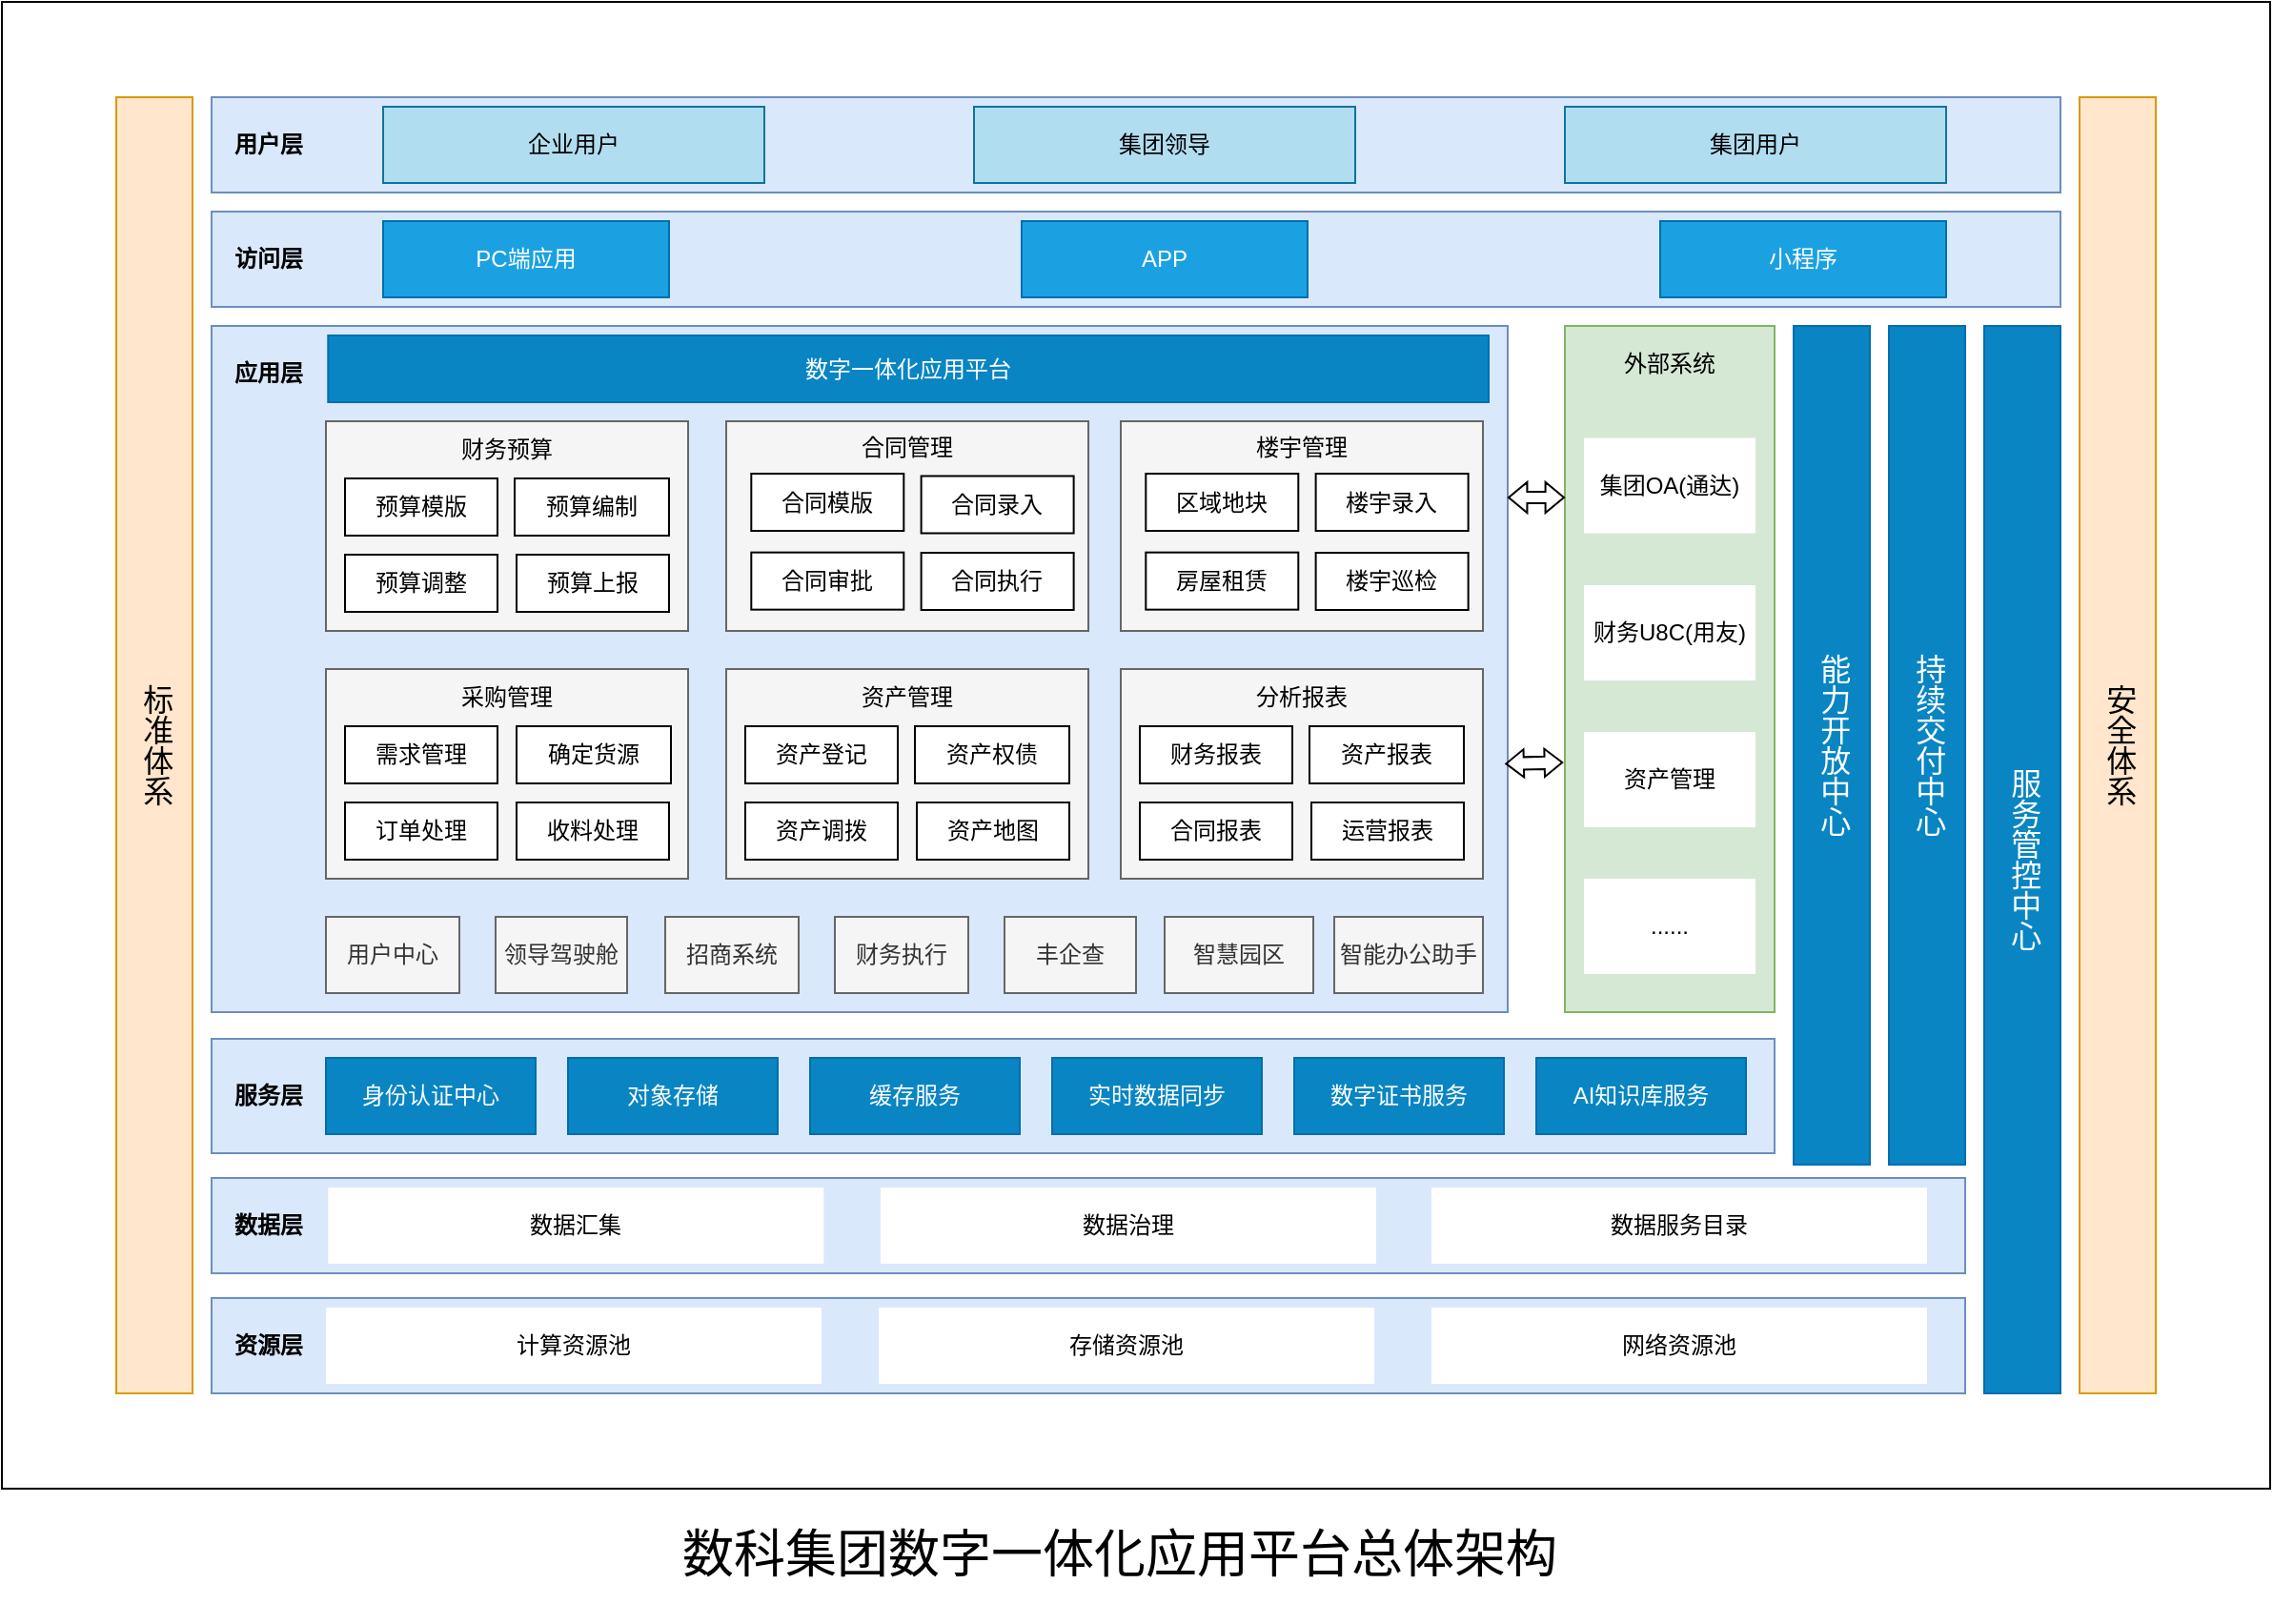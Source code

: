 <mxfile version="28.0.3">
  <diagram name="第 1 页" id="wYi0GIdVgV5EmHJcxPwF">
    <mxGraphModel dx="1306" dy="809" grid="1" gridSize="10" guides="1" tooltips="1" connect="1" arrows="1" fold="1" page="1" pageScale="1" pageWidth="827" pageHeight="1169" math="0" shadow="0">
      <root>
        <mxCell id="0" />
        <mxCell id="1" parent="0" />
        <mxCell id="JPFGnf2haVgzhsDRo2F7-1" value="" style="rounded=0;whiteSpace=wrap;html=1;" parent="1" vertex="1">
          <mxGeometry x="50" y="120" width="1190" height="780" as="geometry" />
        </mxCell>
        <mxCell id="JPFGnf2haVgzhsDRo2F7-2" value="标准体系" style="rounded=0;whiteSpace=wrap;html=1;textDirection=vertical-lr;fillColor=#ffe6cc;strokeColor=#d79b00;fontSize=16;" parent="1" vertex="1">
          <mxGeometry x="110" y="170" width="40" height="680" as="geometry" />
        </mxCell>
        <mxCell id="JPFGnf2haVgzhsDRo2F7-3" value="" style="rounded=0;whiteSpace=wrap;html=1;fillColor=#dae8fc;strokeColor=#6c8ebf;" parent="1" vertex="1">
          <mxGeometry x="160" y="170" width="970" height="50" as="geometry" />
        </mxCell>
        <mxCell id="JPFGnf2haVgzhsDRo2F7-4" value="用户层" style="text;html=1;align=center;verticalAlign=middle;whiteSpace=wrap;rounded=0;fontStyle=1" parent="1" vertex="1">
          <mxGeometry x="160" y="180" width="60" height="30" as="geometry" />
        </mxCell>
        <mxCell id="JPFGnf2haVgzhsDRo2F7-5" value="企业用户" style="rounded=0;whiteSpace=wrap;html=1;fillColor=#b1ddf0;strokeColor=#10739e;" parent="1" vertex="1">
          <mxGeometry x="250" y="175" width="200" height="40" as="geometry" />
        </mxCell>
        <mxCell id="JPFGnf2haVgzhsDRo2F7-10" value="" style="rounded=0;whiteSpace=wrap;html=1;fillColor=#dae8fc;strokeColor=#6c8ebf;" parent="1" vertex="1">
          <mxGeometry x="160" y="230" width="970" height="50" as="geometry" />
        </mxCell>
        <mxCell id="JPFGnf2haVgzhsDRo2F7-11" value="访问层" style="text;html=1;align=center;verticalAlign=middle;whiteSpace=wrap;rounded=0;fontStyle=1" parent="1" vertex="1">
          <mxGeometry x="160" y="240" width="60" height="30" as="geometry" />
        </mxCell>
        <mxCell id="JPFGnf2haVgzhsDRo2F7-17" value="" style="rounded=0;whiteSpace=wrap;html=1;fillColor=#dae8fc;strokeColor=#6c8ebf;" parent="1" vertex="1">
          <mxGeometry x="160" y="290" width="680" height="360" as="geometry" />
        </mxCell>
        <mxCell id="JPFGnf2haVgzhsDRo2F7-18" value="应用层" style="text;html=1;align=center;verticalAlign=middle;whiteSpace=wrap;rounded=0;fontStyle=1" parent="1" vertex="1">
          <mxGeometry x="160" y="300" width="60" height="30" as="geometry" />
        </mxCell>
        <mxCell id="JPFGnf2haVgzhsDRo2F7-69" value="招商系统" style="rounded=0;whiteSpace=wrap;html=1;fillColor=#f5f5f5;fontColor=#333333;strokeColor=#666666;" parent="1" vertex="1">
          <mxGeometry x="398" y="600" width="70" height="40" as="geometry" />
        </mxCell>
        <mxCell id="JPFGnf2haVgzhsDRo2F7-70" value="丰企查" style="rounded=0;whiteSpace=wrap;html=1;fillColor=#f5f5f5;fontColor=#333333;strokeColor=#666666;" parent="1" vertex="1">
          <mxGeometry x="576" y="600" width="69" height="40" as="geometry" />
        </mxCell>
        <mxCell id="JPFGnf2haVgzhsDRo2F7-71" value="智慧园区" style="rounded=0;whiteSpace=wrap;html=1;fillColor=#f5f5f5;fontColor=#333333;strokeColor=#666666;" parent="1" vertex="1">
          <mxGeometry x="660" y="600" width="78" height="40" as="geometry" />
        </mxCell>
        <mxCell id="JPFGnf2haVgzhsDRo2F7-73" value="财务执行" style="rounded=0;whiteSpace=wrap;html=1;fillColor=#f5f5f5;fontColor=#333333;strokeColor=#666666;" parent="1" vertex="1">
          <mxGeometry x="487" y="600" width="70" height="40" as="geometry" />
        </mxCell>
        <mxCell id="JPFGnf2haVgzhsDRo2F7-19" value="" style="rounded=0;whiteSpace=wrap;html=1;fillColor=#f5f5f5;fontColor=#333333;strokeColor=#666666;" parent="1" vertex="1">
          <mxGeometry x="220" y="340" width="190" height="110" as="geometry" />
        </mxCell>
        <mxCell id="JPFGnf2haVgzhsDRo2F7-20" value="财务预算" style="text;html=1;align=center;verticalAlign=middle;whiteSpace=wrap;rounded=0;" parent="1" vertex="1">
          <mxGeometry x="285" y="340" width="60" height="30" as="geometry" />
        </mxCell>
        <mxCell id="JPFGnf2haVgzhsDRo2F7-30" value="预算模版" style="rounded=0;whiteSpace=wrap;html=1;strokeColor=default;" parent="1" vertex="1">
          <mxGeometry x="230" y="370" width="80" height="30" as="geometry" />
        </mxCell>
        <mxCell id="JPFGnf2haVgzhsDRo2F7-31" value="预算编制" style="rounded=0;whiteSpace=wrap;html=1;" parent="1" vertex="1">
          <mxGeometry x="319" y="370" width="81" height="30" as="geometry" />
        </mxCell>
        <mxCell id="JPFGnf2haVgzhsDRo2F7-32" value="预算调整" style="rounded=0;whiteSpace=wrap;html=1;" parent="1" vertex="1">
          <mxGeometry x="230" y="410" width="80" height="30" as="geometry" />
        </mxCell>
        <mxCell id="JPFGnf2haVgzhsDRo2F7-38" value="预算上报" style="rounded=0;whiteSpace=wrap;html=1;" parent="1" vertex="1">
          <mxGeometry x="320" y="410" width="80" height="30" as="geometry" />
        </mxCell>
        <mxCell id="JPFGnf2haVgzhsDRo2F7-28" value="" style="rounded=0;whiteSpace=wrap;html=1;fillColor=#f5f5f5;fontColor=#333333;strokeColor=#666666;" parent="1" vertex="1">
          <mxGeometry x="430" y="340" width="190" height="110" as="geometry" />
        </mxCell>
        <mxCell id="JPFGnf2haVgzhsDRo2F7-29" value="合同管理" style="text;html=1;align=center;verticalAlign=middle;whiteSpace=wrap;rounded=0;" parent="1" vertex="1">
          <mxGeometry x="481.154" y="340" width="87.692" height="28.75" as="geometry" />
        </mxCell>
        <mxCell id="JPFGnf2haVgzhsDRo2F7-78" value="合同模版" style="rounded=0;whiteSpace=wrap;html=1;" parent="1" vertex="1">
          <mxGeometry x="443.15" y="367.5" width="80" height="30" as="geometry" />
        </mxCell>
        <mxCell id="JPFGnf2haVgzhsDRo2F7-79" value="合同录入" style="rounded=0;whiteSpace=wrap;html=1;" parent="1" vertex="1">
          <mxGeometry x="532.31" y="368.75" width="80" height="30" as="geometry" />
        </mxCell>
        <mxCell id="JPFGnf2haVgzhsDRo2F7-80" value="合同审批" style="rounded=0;whiteSpace=wrap;html=1;" parent="1" vertex="1">
          <mxGeometry x="443.15" y="408.83" width="80" height="30" as="geometry" />
        </mxCell>
        <mxCell id="JPFGnf2haVgzhsDRo2F7-81" value="合同执行" style="rounded=0;whiteSpace=wrap;html=1;" parent="1" vertex="1">
          <mxGeometry x="532.31" y="409" width="80" height="30" as="geometry" />
        </mxCell>
        <mxCell id="JPFGnf2haVgzhsDRo2F7-83" value="" style="rounded=0;whiteSpace=wrap;html=1;fillColor=#f5f5f5;fontColor=#333333;strokeColor=#666666;" parent="1" vertex="1">
          <mxGeometry x="637" y="340" width="190" height="110" as="geometry" />
        </mxCell>
        <mxCell id="JPFGnf2haVgzhsDRo2F7-84" value="楼宇管理" style="text;html=1;align=center;verticalAlign=middle;whiteSpace=wrap;rounded=0;" parent="1" vertex="1">
          <mxGeometry x="688.154" y="340" width="87.692" height="28.75" as="geometry" />
        </mxCell>
        <mxCell id="JPFGnf2haVgzhsDRo2F7-85" value="区域地块" style="rounded=0;whiteSpace=wrap;html=1;" parent="1" vertex="1">
          <mxGeometry x="650.15" y="367.5" width="80" height="30" as="geometry" />
        </mxCell>
        <mxCell id="JPFGnf2haVgzhsDRo2F7-86" value="楼宇录入" style="rounded=0;whiteSpace=wrap;html=1;" parent="1" vertex="1">
          <mxGeometry x="739.31" y="367.5" width="80" height="30" as="geometry" />
        </mxCell>
        <mxCell id="JPFGnf2haVgzhsDRo2F7-87" value="房屋租赁" style="rounded=0;whiteSpace=wrap;html=1;" parent="1" vertex="1">
          <mxGeometry x="650.15" y="408.83" width="80" height="30" as="geometry" />
        </mxCell>
        <mxCell id="JPFGnf2haVgzhsDRo2F7-88" value="楼宇巡检" style="rounded=0;whiteSpace=wrap;html=1;" parent="1" vertex="1">
          <mxGeometry x="739.31" y="409" width="80" height="30" as="geometry" />
        </mxCell>
        <mxCell id="JPFGnf2haVgzhsDRo2F7-89" value="" style="rounded=0;whiteSpace=wrap;html=1;fillColor=#f5f5f5;fontColor=#333333;strokeColor=#666666;" parent="1" vertex="1">
          <mxGeometry x="220" y="470" width="190" height="110" as="geometry" />
        </mxCell>
        <mxCell id="JPFGnf2haVgzhsDRo2F7-90" value="采购管理" style="text;html=1;align=center;verticalAlign=middle;whiteSpace=wrap;rounded=0;" parent="1" vertex="1">
          <mxGeometry x="285" y="470" width="60" height="30" as="geometry" />
        </mxCell>
        <mxCell id="JPFGnf2haVgzhsDRo2F7-91" value="需求管理" style="rounded=0;whiteSpace=wrap;html=1;" parent="1" vertex="1">
          <mxGeometry x="230" y="500" width="80" height="30" as="geometry" />
        </mxCell>
        <mxCell id="JPFGnf2haVgzhsDRo2F7-92" value="确定货源" style="rounded=0;whiteSpace=wrap;html=1;" parent="1" vertex="1">
          <mxGeometry x="320" y="500" width="81" height="30" as="geometry" />
        </mxCell>
        <mxCell id="JPFGnf2haVgzhsDRo2F7-93" value="订单处理" style="rounded=0;whiteSpace=wrap;html=1;" parent="1" vertex="1">
          <mxGeometry x="230" y="540" width="80" height="30" as="geometry" />
        </mxCell>
        <mxCell id="JPFGnf2haVgzhsDRo2F7-94" value="收料处理" style="rounded=0;whiteSpace=wrap;html=1;" parent="1" vertex="1">
          <mxGeometry x="320" y="540" width="80" height="30" as="geometry" />
        </mxCell>
        <mxCell id="JPFGnf2haVgzhsDRo2F7-95" value="" style="rounded=0;whiteSpace=wrap;html=1;fillColor=#f5f5f5;fontColor=#333333;strokeColor=#666666;" parent="1" vertex="1">
          <mxGeometry x="430" y="470" width="190" height="110" as="geometry" />
        </mxCell>
        <mxCell id="JPFGnf2haVgzhsDRo2F7-96" value="资产登记" style="rounded=0;whiteSpace=wrap;html=1;" parent="1" vertex="1">
          <mxGeometry x="440" y="500" width="80" height="30" as="geometry" />
        </mxCell>
        <mxCell id="JPFGnf2haVgzhsDRo2F7-97" value="资产权债" style="rounded=0;whiteSpace=wrap;html=1;" parent="1" vertex="1">
          <mxGeometry x="529" y="500" width="81" height="30" as="geometry" />
        </mxCell>
        <mxCell id="JPFGnf2haVgzhsDRo2F7-98" value="资产调拨" style="rounded=0;whiteSpace=wrap;html=1;" parent="1" vertex="1">
          <mxGeometry x="440" y="540" width="80" height="30" as="geometry" />
        </mxCell>
        <mxCell id="JPFGnf2haVgzhsDRo2F7-99" value="资产地图" style="rounded=0;whiteSpace=wrap;html=1;" parent="1" vertex="1">
          <mxGeometry x="530" y="540" width="80" height="30" as="geometry" />
        </mxCell>
        <mxCell id="JPFGnf2haVgzhsDRo2F7-100" value="资产管理" style="text;html=1;align=center;verticalAlign=middle;whiteSpace=wrap;rounded=0;" parent="1" vertex="1">
          <mxGeometry x="495" y="470" width="60" height="30" as="geometry" />
        </mxCell>
        <mxCell id="JPFGnf2haVgzhsDRo2F7-101" value="" style="rounded=0;whiteSpace=wrap;html=1;fillColor=#f5f5f5;fontColor=#333333;strokeColor=#666666;" parent="1" vertex="1">
          <mxGeometry x="637" y="470" width="190" height="110" as="geometry" />
        </mxCell>
        <mxCell id="JPFGnf2haVgzhsDRo2F7-102" value="财务报表" style="rounded=0;whiteSpace=wrap;html=1;" parent="1" vertex="1">
          <mxGeometry x="647" y="500" width="80" height="30" as="geometry" />
        </mxCell>
        <mxCell id="JPFGnf2haVgzhsDRo2F7-103" value="资产报表" style="rounded=0;whiteSpace=wrap;html=1;" parent="1" vertex="1">
          <mxGeometry x="736" y="500" width="81" height="30" as="geometry" />
        </mxCell>
        <mxCell id="JPFGnf2haVgzhsDRo2F7-104" value="合同报表" style="rounded=0;whiteSpace=wrap;html=1;" parent="1" vertex="1">
          <mxGeometry x="647" y="540" width="80" height="30" as="geometry" />
        </mxCell>
        <mxCell id="JPFGnf2haVgzhsDRo2F7-105" value="运营报表" style="rounded=0;whiteSpace=wrap;html=1;" parent="1" vertex="1">
          <mxGeometry x="737" y="540" width="80" height="30" as="geometry" />
        </mxCell>
        <mxCell id="JPFGnf2haVgzhsDRo2F7-106" value="分析报表" style="text;html=1;align=center;verticalAlign=middle;whiteSpace=wrap;rounded=0;" parent="1" vertex="1">
          <mxGeometry x="702" y="470" width="60" height="30" as="geometry" />
        </mxCell>
        <mxCell id="JPFGnf2haVgzhsDRo2F7-107" value="" style="rounded=0;whiteSpace=wrap;html=1;fillColor=#d5e8d4;strokeColor=#82b366;" parent="1" vertex="1">
          <mxGeometry x="870" y="290" width="110" height="360" as="geometry" />
        </mxCell>
        <mxCell id="JPFGnf2haVgzhsDRo2F7-108" value="外部系统" style="text;html=1;align=center;verticalAlign=middle;whiteSpace=wrap;rounded=0;" parent="1" vertex="1">
          <mxGeometry x="895" y="295" width="60" height="30" as="geometry" />
        </mxCell>
        <mxCell id="JPFGnf2haVgzhsDRo2F7-109" value="集团OA(通达)" style="rounded=0;whiteSpace=wrap;html=1;strokeColor=none;align=center;" parent="1" vertex="1">
          <mxGeometry x="880" y="348.75" width="90" height="50" as="geometry" />
        </mxCell>
        <mxCell id="JPFGnf2haVgzhsDRo2F7-110" value="财务U8C(用友)" style="rounded=0;whiteSpace=wrap;html=1;strokeColor=none;align=center;" parent="1" vertex="1">
          <mxGeometry x="880" y="426" width="90" height="50" as="geometry" />
        </mxCell>
        <mxCell id="JPFGnf2haVgzhsDRo2F7-113" value="" style="shape=flexArrow;endArrow=classic;startArrow=classic;html=1;rounded=0;entryX=0;entryY=0.25;entryDx=0;entryDy=0;exitX=1;exitY=0.25;exitDx=0;exitDy=0;startWidth=9.2;startSize=2.904;endWidth=9.2;endSize=2.904;width=5.918;" parent="1" source="JPFGnf2haVgzhsDRo2F7-17" target="JPFGnf2haVgzhsDRo2F7-107" edge="1">
          <mxGeometry width="100" height="100" relative="1" as="geometry">
            <mxPoint x="850" y="439" as="sourcePoint" />
            <mxPoint x="950" y="339" as="targetPoint" />
          </mxGeometry>
        </mxCell>
        <mxCell id="JPFGnf2haVgzhsDRo2F7-114" value="" style="shape=flexArrow;endArrow=classic;startArrow=classic;html=1;rounded=0;exitX=0.998;exitY=0.638;exitDx=0;exitDy=0;startWidth=7.035;startSize=2.763;endWidth=7.035;endSize=2.763;exitPerimeter=0;entryX=-0.008;entryY=0.636;entryDx=0;entryDy=0;entryPerimeter=0;width=6.531;" parent="1" source="JPFGnf2haVgzhsDRo2F7-17" target="JPFGnf2haVgzhsDRo2F7-107" edge="1">
          <mxGeometry width="100" height="100" relative="1" as="geometry">
            <mxPoint x="840" y="540" as="sourcePoint" />
            <mxPoint x="890" y="545" as="targetPoint" />
          </mxGeometry>
        </mxCell>
        <mxCell id="JPFGnf2haVgzhsDRo2F7-115" value="......" style="rounded=0;whiteSpace=wrap;html=1;strokeColor=none;" parent="1" vertex="1">
          <mxGeometry x="880" y="580" width="90" height="50" as="geometry" />
        </mxCell>
        <mxCell id="JPFGnf2haVgzhsDRo2F7-116" value="" style="rounded=0;whiteSpace=wrap;html=1;fillColor=#dae8fc;strokeColor=#6c8ebf;" parent="1" vertex="1">
          <mxGeometry x="160" y="737" width="920" height="50" as="geometry" />
        </mxCell>
        <mxCell id="JPFGnf2haVgzhsDRo2F7-118" value="" style="rounded=0;whiteSpace=wrap;html=1;fillColor=#dae8fc;strokeColor=#6c8ebf;" parent="1" vertex="1">
          <mxGeometry x="160" y="664" width="820" height="60" as="geometry" />
        </mxCell>
        <mxCell id="JPFGnf2haVgzhsDRo2F7-119" value="服务层" style="text;html=1;align=center;verticalAlign=middle;whiteSpace=wrap;rounded=0;fontStyle=1" parent="1" vertex="1">
          <mxGeometry x="160" y="679" width="60" height="30" as="geometry" />
        </mxCell>
        <mxCell id="JPFGnf2haVgzhsDRo2F7-120" value="身份认证中心" style="rounded=0;whiteSpace=wrap;html=1;fillColor=#0985C3;fontColor=#ffffff;strokeColor=#006EAF;" parent="1" vertex="1">
          <mxGeometry x="220" y="674" width="110" height="40" as="geometry" />
        </mxCell>
        <mxCell id="JPFGnf2haVgzhsDRo2F7-121" value="对象存储" style="rounded=0;whiteSpace=wrap;html=1;fillColor=light-dark(#0985c3, #198cc4);fontColor=#ffffff;strokeColor=#006EAF;" parent="1" vertex="1">
          <mxGeometry x="347" y="674" width="110" height="40" as="geometry" />
        </mxCell>
        <mxCell id="JPFGnf2haVgzhsDRo2F7-122" value="缓存服务" style="rounded=0;whiteSpace=wrap;html=1;fillColor=#0985C3;fontColor=#ffffff;strokeColor=#006EAF;" parent="1" vertex="1">
          <mxGeometry x="474" y="674" width="110" height="40" as="geometry" />
        </mxCell>
        <mxCell id="JPFGnf2haVgzhsDRo2F7-123" value="实时数据同步" style="rounded=0;whiteSpace=wrap;html=1;fillColor=#0985C3;fontColor=#ffffff;strokeColor=#006EAF;" parent="1" vertex="1">
          <mxGeometry x="601" y="674" width="110" height="40" as="geometry" />
        </mxCell>
        <mxCell id="JPFGnf2haVgzhsDRo2F7-124" value="数字证书服务" style="rounded=0;whiteSpace=wrap;html=1;fillColor=#0985C3;fontColor=#ffffff;strokeColor=#006EAF;" parent="1" vertex="1">
          <mxGeometry x="728" y="674" width="110" height="40" as="geometry" />
        </mxCell>
        <mxCell id="JPFGnf2haVgzhsDRo2F7-125" value="AI知识库服务" style="rounded=0;whiteSpace=wrap;html=1;fillColor=#0985C3;fontColor=#ffffff;strokeColor=#006EAF;" parent="1" vertex="1">
          <mxGeometry x="855" y="674" width="110" height="40" as="geometry" />
        </mxCell>
        <mxCell id="JPFGnf2haVgzhsDRo2F7-126" value="能力开放中心" style="rounded=0;whiteSpace=wrap;html=1;textDirection=vertical-lr;fillColor=#0985C3;fontColor=#ffffff;strokeColor=#006EAF;fontSize=16;" parent="1" vertex="1">
          <mxGeometry x="990" y="290" width="40" height="440" as="geometry" />
        </mxCell>
        <mxCell id="JPFGnf2haVgzhsDRo2F7-127" value="持续交付中心" style="rounded=0;whiteSpace=wrap;html=1;textDirection=vertical-lr;fillColor=#0985C3;fontColor=#ffffff;strokeColor=#006EAF;fontSize=16;" parent="1" vertex="1">
          <mxGeometry x="1040" y="290" width="40" height="440" as="geometry" />
        </mxCell>
        <mxCell id="JPFGnf2haVgzhsDRo2F7-128" value="服务管控中心" style="rounded=0;whiteSpace=wrap;html=1;textDirection=vertical-lr;fillColor=#0985C3;fontColor=#ffffff;strokeColor=#006EAF;fontSize=16;" parent="1" vertex="1">
          <mxGeometry x="1090" y="290" width="40" height="560" as="geometry" />
        </mxCell>
        <mxCell id="JPFGnf2haVgzhsDRo2F7-129" value="数据层" style="text;html=1;align=center;verticalAlign=middle;whiteSpace=wrap;rounded=0;fontStyle=1" parent="1" vertex="1">
          <mxGeometry x="160" y="747" width="60" height="30" as="geometry" />
        </mxCell>
        <mxCell id="JPFGnf2haVgzhsDRo2F7-130" value="" style="rounded=0;whiteSpace=wrap;html=1;fillColor=#dae8fc;strokeColor=#6c8ebf;" parent="1" vertex="1">
          <mxGeometry x="160" y="800" width="920" height="50" as="geometry" />
        </mxCell>
        <mxCell id="JPFGnf2haVgzhsDRo2F7-131" value="资源层" style="text;html=1;align=center;verticalAlign=middle;whiteSpace=wrap;rounded=0;fontStyle=1" parent="1" vertex="1">
          <mxGeometry x="160" y="810" width="60" height="30" as="geometry" />
        </mxCell>
        <mxCell id="JPFGnf2haVgzhsDRo2F7-132" value="安全体系" style="rounded=0;whiteSpace=wrap;html=1;textDirection=vertical-lr;fillColor=#ffe6cc;strokeColor=#d79b00;fontSize=16;" parent="1" vertex="1">
          <mxGeometry x="1140" y="170" width="40" height="680" as="geometry" />
        </mxCell>
        <mxCell id="JPFGnf2haVgzhsDRo2F7-133" value="数据汇集" style="rounded=0;whiteSpace=wrap;html=1;strokeColor=none;" parent="1" vertex="1">
          <mxGeometry x="221.15" y="742" width="260" height="40" as="geometry" />
        </mxCell>
        <mxCell id="JPFGnf2haVgzhsDRo2F7-135" value="数据治理" style="rounded=0;whiteSpace=wrap;html=1;strokeColor=none;" parent="1" vertex="1">
          <mxGeometry x="511" y="742" width="260" height="40" as="geometry" />
        </mxCell>
        <mxCell id="JPFGnf2haVgzhsDRo2F7-137" value="数据服务目录" style="rounded=0;whiteSpace=wrap;html=1;fillColor=default;strokeColor=none;" parent="1" vertex="1">
          <mxGeometry x="800" y="742" width="260" height="40" as="geometry" />
        </mxCell>
        <mxCell id="JPFGnf2haVgzhsDRo2F7-138" value="计算资源池" style="rounded=0;whiteSpace=wrap;html=1;strokeColor=none;" parent="1" vertex="1">
          <mxGeometry x="220" y="805" width="260" height="40" as="geometry" />
        </mxCell>
        <mxCell id="JPFGnf2haVgzhsDRo2F7-140" value="网络资源池" style="rounded=0;whiteSpace=wrap;html=1;strokeColor=none;" parent="1" vertex="1">
          <mxGeometry x="800" y="805" width="260" height="40" as="geometry" />
        </mxCell>
        <mxCell id="JPFGnf2haVgzhsDRo2F7-141" value="存储资源池" style="rounded=0;whiteSpace=wrap;html=1;strokeColor=none;" parent="1" vertex="1">
          <mxGeometry x="510" y="805" width="260" height="40" as="geometry" />
        </mxCell>
        <mxCell id="JPFGnf2haVgzhsDRo2F7-142" value="&lt;p class=&quot;MsoNormal&quot;&gt;&lt;span style=&quot;font-family: 楷体; color: rgb(0, 0, 0);&quot;&gt;&lt;font face=&quot;楷体&quot; style=&quot;font-size: 27px;&quot;&gt;数科集团数字一体化应用平台总体架构&lt;/font&gt;&lt;/span&gt;&lt;/p&gt;" style="text;whiteSpace=wrap;html=1;align=center;" parent="1" vertex="1">
          <mxGeometry x="388" y="900" width="497" height="70" as="geometry" />
        </mxCell>
        <mxCell id="JPFGnf2haVgzhsDRo2F7-145" value="数字一体化应用平台" style="rounded=0;whiteSpace=wrap;html=1;fillColor=#0985C3;fontColor=#ffffff;strokeColor=#006EAF;" parent="1" vertex="1">
          <mxGeometry x="221.15" y="295" width="608.85" height="35" as="geometry" />
        </mxCell>
        <mxCell id="JPFGnf2haVgzhsDRo2F7-148" value="小程序" style="rounded=0;whiteSpace=wrap;html=1;fillColor=#1ba1e2;strokeColor=#006EAF;fontColor=#ffffff;" parent="1" vertex="1">
          <mxGeometry x="920" y="235" width="150" height="40" as="geometry" />
        </mxCell>
        <mxCell id="JPFGnf2haVgzhsDRo2F7-153" value="PC端应用" style="rounded=0;whiteSpace=wrap;html=1;fillColor=#1ba1e2;strokeColor=#006EAF;fontColor=#ffffff;" parent="1" vertex="1">
          <mxGeometry x="250" y="235" width="150" height="40" as="geometry" />
        </mxCell>
        <mxCell id="JPFGnf2haVgzhsDRo2F7-154" value="APP" style="rounded=0;whiteSpace=wrap;html=1;fillColor=#1ba1e2;strokeColor=#006EAF;fontColor=#ffffff;" parent="1" vertex="1">
          <mxGeometry x="585" y="235" width="150" height="40" as="geometry" />
        </mxCell>
        <mxCell id="JPFGnf2haVgzhsDRo2F7-156" value="集团领导" style="rounded=0;whiteSpace=wrap;html=1;fillColor=#b1ddf0;strokeColor=#10739e;" parent="1" vertex="1">
          <mxGeometry x="560" y="175" width="200" height="40" as="geometry" />
        </mxCell>
        <mxCell id="JPFGnf2haVgzhsDRo2F7-157" value="集团用户" style="rounded=0;whiteSpace=wrap;html=1;fillColor=#b1ddf0;strokeColor=#10739e;" parent="1" vertex="1">
          <mxGeometry x="870" y="175" width="200" height="40" as="geometry" />
        </mxCell>
        <mxCell id="REx9oqlX8aj8ZVYgfsfc-1" value="用户中心" style="rounded=0;whiteSpace=wrap;html=1;fillColor=#f5f5f5;fontColor=#333333;strokeColor=#666666;" vertex="1" parent="1">
          <mxGeometry x="220" y="600" width="70" height="40" as="geometry" />
        </mxCell>
        <mxCell id="REx9oqlX8aj8ZVYgfsfc-2" value="智能办公助手" style="rounded=0;whiteSpace=wrap;html=1;fillColor=#f5f5f5;fontColor=#333333;strokeColor=#666666;" vertex="1" parent="1">
          <mxGeometry x="749" y="600" width="78" height="40" as="geometry" />
        </mxCell>
        <mxCell id="REx9oqlX8aj8ZVYgfsfc-3" value="领导驾驶舱" style="rounded=0;whiteSpace=wrap;html=1;fillColor=#f5f5f5;fontColor=#333333;strokeColor=#666666;" vertex="1" parent="1">
          <mxGeometry x="309" y="600" width="69" height="40" as="geometry" />
        </mxCell>
        <mxCell id="REx9oqlX8aj8ZVYgfsfc-6" value="资产管理" style="rounded=0;whiteSpace=wrap;html=1;strokeColor=none;" vertex="1" parent="1">
          <mxGeometry x="880" y="503" width="90" height="50" as="geometry" />
        </mxCell>
      </root>
    </mxGraphModel>
  </diagram>
</mxfile>
